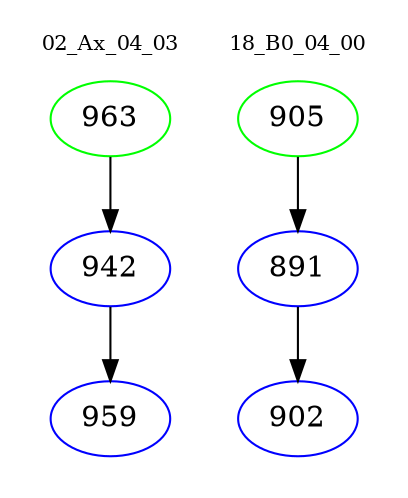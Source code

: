 digraph{
subgraph cluster_0 {
color = white
label = "02_Ax_04_03";
fontsize=10;
T0_963 [label="963", color="green"]
T0_963 -> T0_942 [color="black"]
T0_942 [label="942", color="blue"]
T0_942 -> T0_959 [color="black"]
T0_959 [label="959", color="blue"]
}
subgraph cluster_1 {
color = white
label = "18_B0_04_00";
fontsize=10;
T1_905 [label="905", color="green"]
T1_905 -> T1_891 [color="black"]
T1_891 [label="891", color="blue"]
T1_891 -> T1_902 [color="black"]
T1_902 [label="902", color="blue"]
}
}
